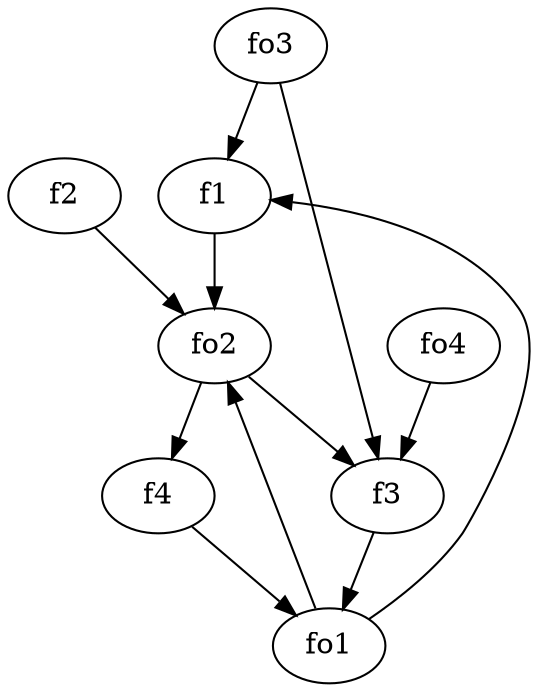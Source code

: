 strict digraph  {
f1;
f2;
f3;
f4;
fo1;
fo2;
fo3;
fo4;
f1 -> fo2  [weight=2];
f2 -> fo2  [weight=2];
f3 -> fo1  [weight=2];
f4 -> fo1  [weight=2];
fo1 -> fo2  [weight=2];
fo1 -> f1  [weight=2];
fo2 -> f4  [weight=2];
fo2 -> f3  [weight=2];
fo3 -> f1  [weight=2];
fo3 -> f3  [weight=2];
fo4 -> f3  [weight=2];
}
